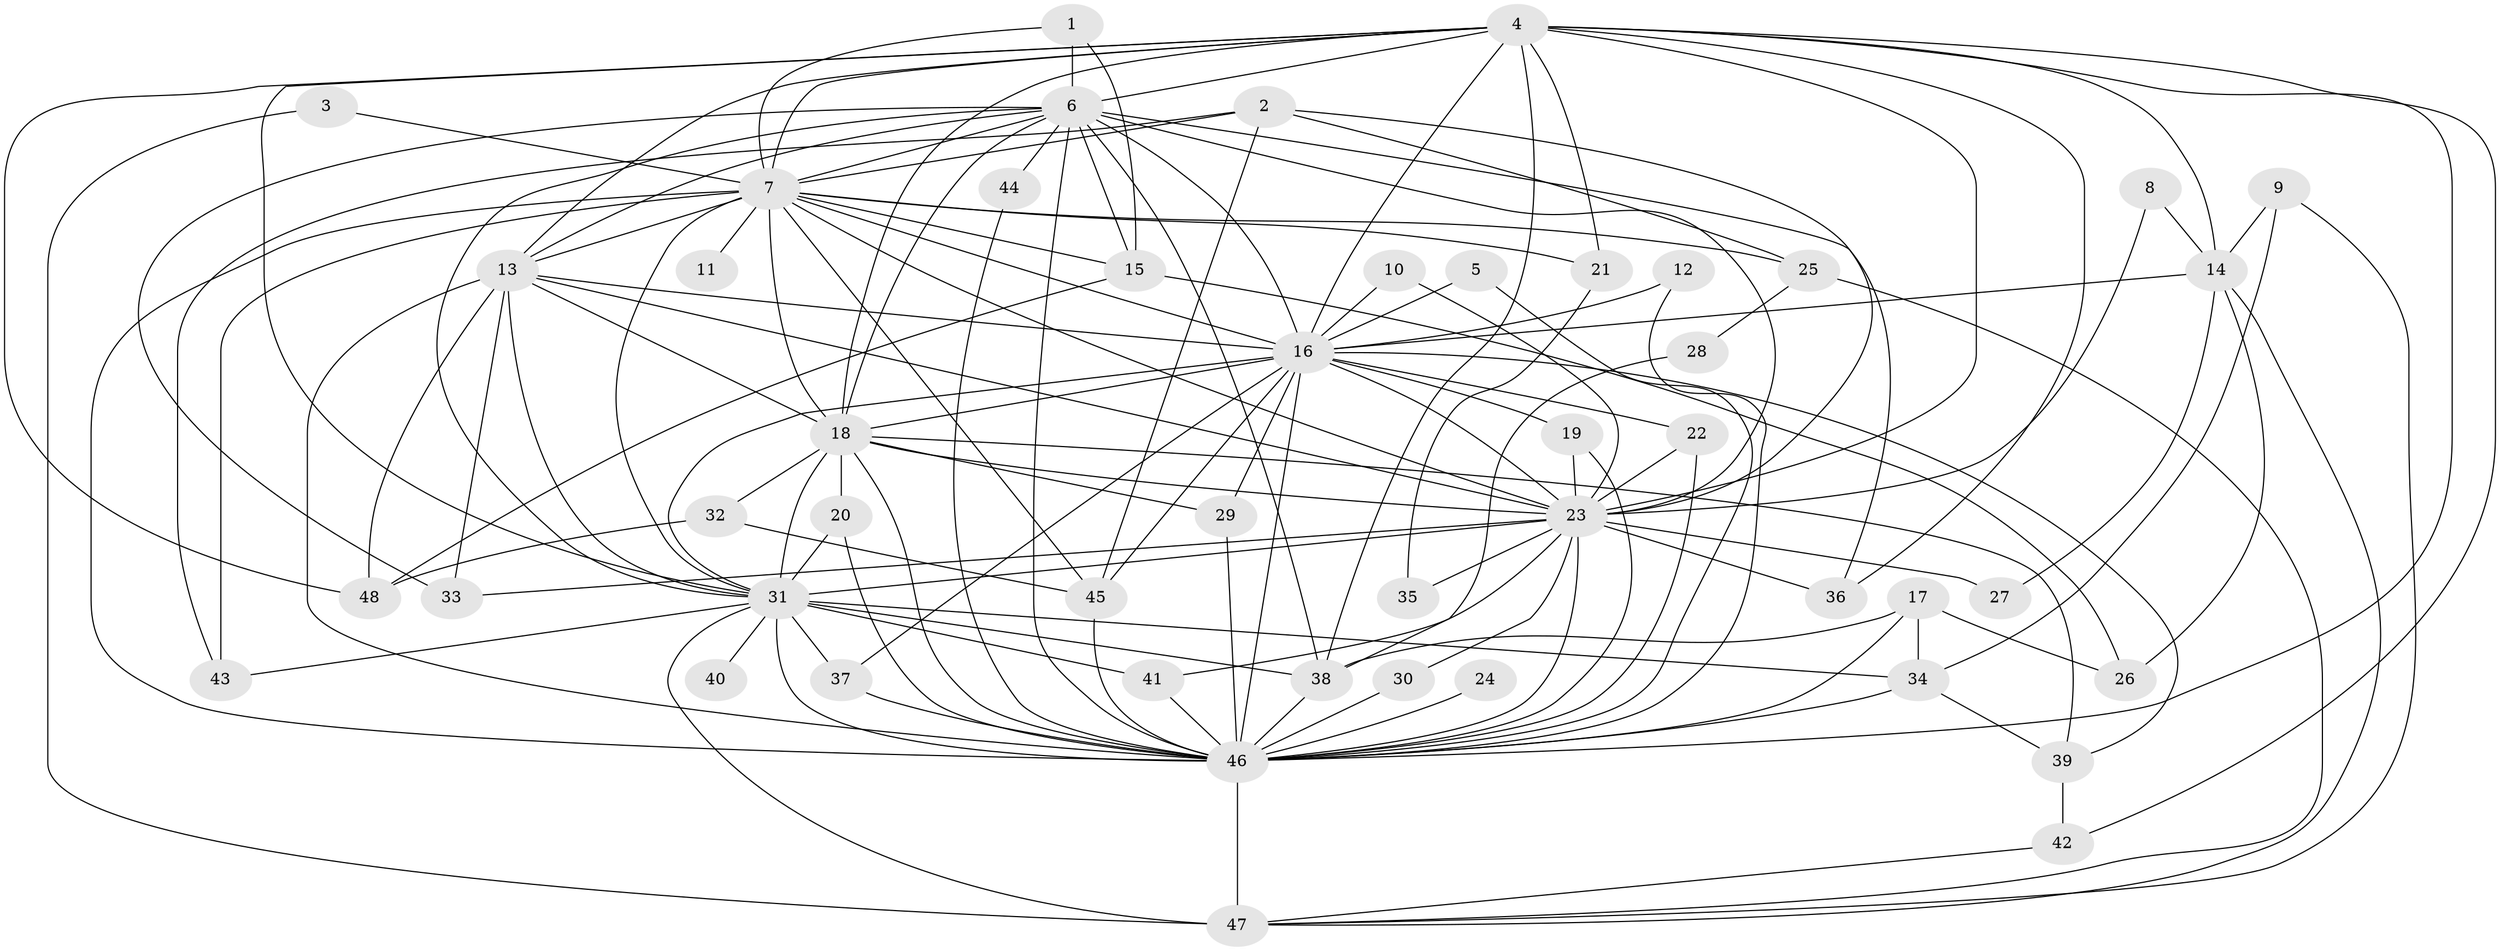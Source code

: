 // original degree distribution, {15: 0.010526315789473684, 23: 0.010526315789473684, 22: 0.010526315789473684, 21: 0.010526315789473684, 14: 0.010526315789473684, 19: 0.021052631578947368, 25: 0.010526315789473684, 18: 0.010526315789473684, 24: 0.010526315789473684, 3: 0.22105263157894736, 9: 0.010526315789473684, 5: 0.042105263157894736, 4: 0.05263157894736842, 2: 0.5473684210526316, 8: 0.010526315789473684, 6: 0.010526315789473684}
// Generated by graph-tools (version 1.1) at 2025/01/03/09/25 03:01:29]
// undirected, 48 vertices, 134 edges
graph export_dot {
graph [start="1"]
  node [color=gray90,style=filled];
  1;
  2;
  3;
  4;
  5;
  6;
  7;
  8;
  9;
  10;
  11;
  12;
  13;
  14;
  15;
  16;
  17;
  18;
  19;
  20;
  21;
  22;
  23;
  24;
  25;
  26;
  27;
  28;
  29;
  30;
  31;
  32;
  33;
  34;
  35;
  36;
  37;
  38;
  39;
  40;
  41;
  42;
  43;
  44;
  45;
  46;
  47;
  48;
  1 -- 6 [weight=1.0];
  1 -- 7 [weight=1.0];
  1 -- 15 [weight=1.0];
  2 -- 7 [weight=1.0];
  2 -- 23 [weight=1.0];
  2 -- 25 [weight=1.0];
  2 -- 43 [weight=1.0];
  2 -- 45 [weight=1.0];
  3 -- 7 [weight=1.0];
  3 -- 47 [weight=1.0];
  4 -- 6 [weight=2.0];
  4 -- 7 [weight=2.0];
  4 -- 13 [weight=2.0];
  4 -- 14 [weight=2.0];
  4 -- 16 [weight=2.0];
  4 -- 18 [weight=1.0];
  4 -- 21 [weight=1.0];
  4 -- 23 [weight=2.0];
  4 -- 31 [weight=1.0];
  4 -- 36 [weight=1.0];
  4 -- 38 [weight=1.0];
  4 -- 42 [weight=1.0];
  4 -- 46 [weight=3.0];
  4 -- 48 [weight=1.0];
  5 -- 16 [weight=1.0];
  5 -- 46 [weight=1.0];
  6 -- 7 [weight=1.0];
  6 -- 13 [weight=1.0];
  6 -- 15 [weight=1.0];
  6 -- 16 [weight=1.0];
  6 -- 18 [weight=1.0];
  6 -- 23 [weight=2.0];
  6 -- 31 [weight=1.0];
  6 -- 33 [weight=1.0];
  6 -- 36 [weight=1.0];
  6 -- 38 [weight=1.0];
  6 -- 44 [weight=2.0];
  6 -- 46 [weight=2.0];
  7 -- 11 [weight=1.0];
  7 -- 13 [weight=1.0];
  7 -- 15 [weight=1.0];
  7 -- 16 [weight=1.0];
  7 -- 18 [weight=2.0];
  7 -- 21 [weight=1.0];
  7 -- 23 [weight=1.0];
  7 -- 25 [weight=1.0];
  7 -- 31 [weight=1.0];
  7 -- 43 [weight=1.0];
  7 -- 45 [weight=1.0];
  7 -- 46 [weight=2.0];
  8 -- 14 [weight=1.0];
  8 -- 23 [weight=1.0];
  9 -- 14 [weight=1.0];
  9 -- 34 [weight=1.0];
  9 -- 47 [weight=1.0];
  10 -- 16 [weight=1.0];
  10 -- 23 [weight=1.0];
  12 -- 16 [weight=1.0];
  12 -- 46 [weight=1.0];
  13 -- 16 [weight=2.0];
  13 -- 18 [weight=1.0];
  13 -- 23 [weight=1.0];
  13 -- 31 [weight=1.0];
  13 -- 33 [weight=1.0];
  13 -- 46 [weight=3.0];
  13 -- 48 [weight=1.0];
  14 -- 16 [weight=1.0];
  14 -- 26 [weight=1.0];
  14 -- 27 [weight=1.0];
  14 -- 47 [weight=1.0];
  15 -- 26 [weight=1.0];
  15 -- 48 [weight=1.0];
  16 -- 18 [weight=1.0];
  16 -- 19 [weight=1.0];
  16 -- 22 [weight=1.0];
  16 -- 23 [weight=2.0];
  16 -- 29 [weight=1.0];
  16 -- 31 [weight=1.0];
  16 -- 37 [weight=2.0];
  16 -- 39 [weight=1.0];
  16 -- 45 [weight=1.0];
  16 -- 46 [weight=2.0];
  17 -- 26 [weight=1.0];
  17 -- 34 [weight=1.0];
  17 -- 38 [weight=1.0];
  17 -- 46 [weight=1.0];
  18 -- 20 [weight=1.0];
  18 -- 23 [weight=1.0];
  18 -- 29 [weight=1.0];
  18 -- 31 [weight=1.0];
  18 -- 32 [weight=1.0];
  18 -- 39 [weight=2.0];
  18 -- 46 [weight=2.0];
  19 -- 23 [weight=1.0];
  19 -- 46 [weight=1.0];
  20 -- 31 [weight=1.0];
  20 -- 46 [weight=1.0];
  21 -- 35 [weight=1.0];
  22 -- 23 [weight=1.0];
  22 -- 46 [weight=1.0];
  23 -- 27 [weight=1.0];
  23 -- 30 [weight=1.0];
  23 -- 31 [weight=2.0];
  23 -- 33 [weight=1.0];
  23 -- 35 [weight=1.0];
  23 -- 36 [weight=1.0];
  23 -- 41 [weight=1.0];
  23 -- 46 [weight=2.0];
  24 -- 46 [weight=2.0];
  25 -- 28 [weight=1.0];
  25 -- 47 [weight=1.0];
  28 -- 38 [weight=1.0];
  29 -- 46 [weight=1.0];
  30 -- 46 [weight=1.0];
  31 -- 34 [weight=1.0];
  31 -- 37 [weight=1.0];
  31 -- 38 [weight=2.0];
  31 -- 40 [weight=1.0];
  31 -- 41 [weight=1.0];
  31 -- 43 [weight=1.0];
  31 -- 46 [weight=2.0];
  31 -- 47 [weight=1.0];
  32 -- 45 [weight=1.0];
  32 -- 48 [weight=1.0];
  34 -- 39 [weight=1.0];
  34 -- 46 [weight=1.0];
  37 -- 46 [weight=2.0];
  38 -- 46 [weight=1.0];
  39 -- 42 [weight=1.0];
  41 -- 46 [weight=1.0];
  42 -- 47 [weight=1.0];
  44 -- 46 [weight=1.0];
  45 -- 46 [weight=2.0];
  46 -- 47 [weight=3.0];
}
